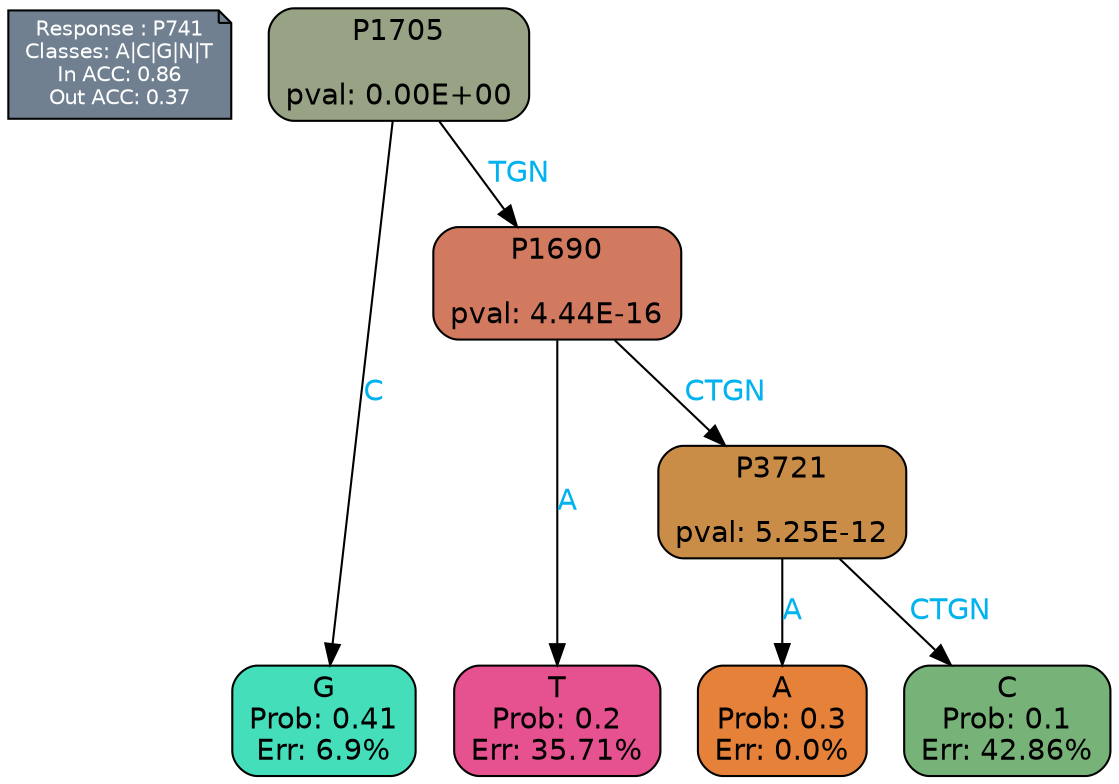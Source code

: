 digraph Tree {
node [shape=box, style="filled, rounded", color="black", fontname=helvetica] ;
graph [ranksep=equally, splines=polylines, bgcolor=transparent, dpi=600] ;
edge [fontname=helvetica] ;
LEGEND [label="Response : P741
Classes: A|C|G|N|T
In ACC: 0.86
Out ACC: 0.37
",shape=note,align=left,style=filled,fillcolor="slategray",fontcolor="white",fontsize=10];1 [label="P1705

pval: 0.00E+00", fillcolor="#98a285"] ;
2 [label="G
Prob: 0.41
Err: 6.9%", fillcolor="#44debb"] ;
3 [label="P1690

pval: 4.44E-16", fillcolor="#d27a60"] ;
4 [label="T
Prob: 0.2
Err: 35.71%", fillcolor="#e5528f"] ;
5 [label="P3721

pval: 5.25E-12", fillcolor="#c98d48"] ;
6 [label="A
Prob: 0.3
Err: 0.0%", fillcolor="#e58139"] ;
7 [label="C
Prob: 0.1
Err: 42.86%", fillcolor="#77b378"] ;
1 -> 2 [label="C",fontcolor=deepskyblue2] ;
1 -> 3 [label="TGN",fontcolor=deepskyblue2] ;
3 -> 4 [label="A",fontcolor=deepskyblue2] ;
3 -> 5 [label="CTGN",fontcolor=deepskyblue2] ;
5 -> 6 [label="A",fontcolor=deepskyblue2] ;
5 -> 7 [label="CTGN",fontcolor=deepskyblue2] ;
{rank = same; 2;4;6;7;}{rank = same; LEGEND;1;}}